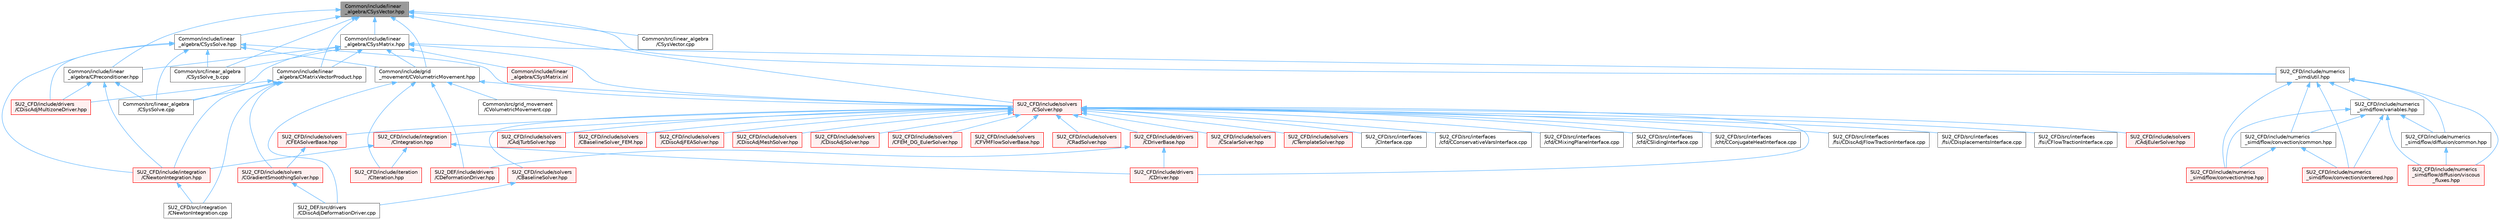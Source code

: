 digraph "Common/include/linear_algebra/CSysVector.hpp"
{
 // LATEX_PDF_SIZE
  bgcolor="transparent";
  edge [fontname=Helvetica,fontsize=10,labelfontname=Helvetica,labelfontsize=10];
  node [fontname=Helvetica,fontsize=10,shape=box,height=0.2,width=0.4];
  Node1 [id="Node000001",label="Common/include/linear\l_algebra/CSysVector.hpp",height=0.2,width=0.4,color="gray40", fillcolor="grey60", style="filled", fontcolor="black",tooltip="Declararion and inlines of the vector class used in the solution of large, distributed,..."];
  Node1 -> Node2 [id="edge1_Node000001_Node000002",dir="back",color="steelblue1",style="solid",tooltip=" "];
  Node2 [id="Node000002",label="Common/include/grid\l_movement/CVolumetricMovement.hpp",height=0.2,width=0.4,color="grey40", fillcolor="white", style="filled",URL="$CVolumetricMovement_8hpp.html",tooltip="Headers of the CVolumetricMovement class."];
  Node2 -> Node3 [id="edge2_Node000002_Node000003",dir="back",color="steelblue1",style="solid",tooltip=" "];
  Node3 [id="Node000003",label="Common/src/grid_movement\l/CVolumetricMovement.cpp",height=0.2,width=0.4,color="grey40", fillcolor="white", style="filled",URL="$CVolumetricMovement_8cpp.html",tooltip="Subroutines for moving mesh volume elements."];
  Node2 -> Node4 [id="edge3_Node000002_Node000004",dir="back",color="steelblue1",style="solid",tooltip=" "];
  Node4 [id="Node000004",label="SU2_CFD/include/iteration\l/CIteration.hpp",height=0.2,width=0.4,color="red", fillcolor="#FFF0F0", style="filled",URL="$CIteration_8hpp.html",tooltip="Headers of the iteration classes used by SU2_CFD. Each CIteration class represents an available physi..."];
  Node2 -> Node31 [id="edge4_Node000002_Node000031",dir="back",color="steelblue1",style="solid",tooltip=" "];
  Node31 [id="Node000031",label="SU2_CFD/include/solvers\l/CSolver.hpp",height=0.2,width=0.4,color="red", fillcolor="#FFF0F0", style="filled",URL="$CSolver_8hpp.html",tooltip="Headers of the CSolver class which is inherited by all of the other solvers."];
  Node31 -> Node32 [id="edge5_Node000031_Node000032",dir="back",color="steelblue1",style="solid",tooltip=" "];
  Node32 [id="Node000032",label="SU2_CFD/include/drivers\l/CDriver.hpp",height=0.2,width=0.4,color="red", fillcolor="#FFF0F0", style="filled",URL="$CDriver_8hpp.html",tooltip="Headers of the main subroutines for driving single or multi-zone problems. The subroutines and functi..."];
  Node31 -> Node42 [id="edge6_Node000031_Node000042",dir="back",color="steelblue1",style="solid",tooltip=" "];
  Node42 [id="Node000042",label="SU2_CFD/include/drivers\l/CDriverBase.hpp",height=0.2,width=0.4,color="red", fillcolor="#FFF0F0", style="filled",URL="$CDriverBase_8hpp.html",tooltip="Base class for all drivers."];
  Node42 -> Node32 [id="edge7_Node000042_Node000032",dir="back",color="steelblue1",style="solid",tooltip=" "];
  Node42 -> Node44 [id="edge8_Node000042_Node000044",dir="back",color="steelblue1",style="solid",tooltip=" "];
  Node44 [id="Node000044",label="SU2_DEF/include/drivers\l/CDeformationDriver.hpp",height=0.2,width=0.4,color="red", fillcolor="#FFF0F0", style="filled",URL="$CDeformationDriver_8hpp.html",tooltip="Headers of the main subroutines for driving the mesh deformation."];
  Node31 -> Node50 [id="edge9_Node000031_Node000050",dir="back",color="steelblue1",style="solid",tooltip=" "];
  Node50 [id="Node000050",label="SU2_CFD/include/integration\l/CIntegration.hpp",height=0.2,width=0.4,color="red", fillcolor="#FFF0F0", style="filled",URL="$CIntegration_8hpp.html",tooltip="Declaration of the main routines to orchestrate space and time integration."];
  Node50 -> Node32 [id="edge10_Node000050_Node000032",dir="back",color="steelblue1",style="solid",tooltip=" "];
  Node50 -> Node56 [id="edge11_Node000050_Node000056",dir="back",color="steelblue1",style="solid",tooltip=" "];
  Node56 [id="Node000056",label="SU2_CFD/include/integration\l/CNewtonIntegration.hpp",height=0.2,width=0.4,color="red", fillcolor="#FFF0F0", style="filled",URL="$CNewtonIntegration_8hpp.html",tooltip="Newton-Krylov integration."];
  Node56 -> Node57 [id="edge12_Node000056_Node000057",dir="back",color="steelblue1",style="solid",tooltip=" "];
  Node57 [id="Node000057",label="SU2_CFD/src/integration\l/CNewtonIntegration.cpp",height=0.2,width=0.4,color="grey40", fillcolor="white", style="filled",URL="$CNewtonIntegration_8cpp.html",tooltip="Newton-Krylov integration."];
  Node50 -> Node4 [id="edge13_Node000050_Node000004",dir="back",color="steelblue1",style="solid",tooltip=" "];
  Node31 -> Node63 [id="edge14_Node000031_Node000063",dir="back",color="steelblue1",style="solid",tooltip=" "];
  Node63 [id="Node000063",label="SU2_CFD/include/solvers\l/CAdjEulerSolver.hpp",height=0.2,width=0.4,color="red", fillcolor="#FFF0F0", style="filled",URL="$CAdjEulerSolver_8hpp.html",tooltip="Headers of the CAdjEulerSolver class."];
  Node31 -> Node68 [id="edge15_Node000031_Node000068",dir="back",color="steelblue1",style="solid",tooltip=" "];
  Node68 [id="Node000068",label="SU2_CFD/include/solvers\l/CAdjTurbSolver.hpp",height=0.2,width=0.4,color="red", fillcolor="#FFF0F0", style="filled",URL="$CAdjTurbSolver_8hpp.html",tooltip="Headers of the CAdjTurbSolver class."];
  Node31 -> Node70 [id="edge16_Node000031_Node000070",dir="back",color="steelblue1",style="solid",tooltip=" "];
  Node70 [id="Node000070",label="SU2_CFD/include/solvers\l/CBaselineSolver.hpp",height=0.2,width=0.4,color="red", fillcolor="#FFF0F0", style="filled",URL="$CBaselineSolver_8hpp.html",tooltip=" "];
  Node70 -> Node48 [id="edge17_Node000070_Node000048",dir="back",color="steelblue1",style="solid",tooltip=" "];
  Node48 [id="Node000048",label="SU2_DEF/src/drivers\l/CDiscAdjDeformationDriver.cpp",height=0.2,width=0.4,color="grey40", fillcolor="white", style="filled",URL="$CDiscAdjDeformationDriver_8cpp.html",tooltip="Main subroutines for driving the projection of sensitivities."];
  Node31 -> Node74 [id="edge18_Node000031_Node000074",dir="back",color="steelblue1",style="solid",tooltip=" "];
  Node74 [id="Node000074",label="SU2_CFD/include/solvers\l/CBaselineSolver_FEM.hpp",height=0.2,width=0.4,color="red", fillcolor="#FFF0F0", style="filled",URL="$CBaselineSolver__FEM_8hpp.html",tooltip=" "];
  Node31 -> Node76 [id="edge19_Node000031_Node000076",dir="back",color="steelblue1",style="solid",tooltip=" "];
  Node76 [id="Node000076",label="SU2_CFD/include/solvers\l/CDiscAdjFEASolver.hpp",height=0.2,width=0.4,color="red", fillcolor="#FFF0F0", style="filled",URL="$CDiscAdjFEASolver_8hpp.html",tooltip="Headers of the CDiscAdjFEASolver class."];
  Node31 -> Node78 [id="edge20_Node000031_Node000078",dir="back",color="steelblue1",style="solid",tooltip=" "];
  Node78 [id="Node000078",label="SU2_CFD/include/solvers\l/CDiscAdjMeshSolver.hpp",height=0.2,width=0.4,color="red", fillcolor="#FFF0F0", style="filled",URL="$CDiscAdjMeshSolver_8hpp.html",tooltip=" "];
  Node31 -> Node80 [id="edge21_Node000031_Node000080",dir="back",color="steelblue1",style="solid",tooltip=" "];
  Node80 [id="Node000080",label="SU2_CFD/include/solvers\l/CDiscAdjSolver.hpp",height=0.2,width=0.4,color="red", fillcolor="#FFF0F0", style="filled",URL="$CDiscAdjSolver_8hpp.html",tooltip="Headers of the CDiscAdjSolver class."];
  Node31 -> Node82 [id="edge22_Node000031_Node000082",dir="back",color="steelblue1",style="solid",tooltip=" "];
  Node82 [id="Node000082",label="SU2_CFD/include/solvers\l/CFEASolverBase.hpp",height=0.2,width=0.4,color="red", fillcolor="#FFF0F0", style="filled",URL="$CFEASolverBase_8hpp.html",tooltip=" "];
  Node82 -> Node87 [id="edge23_Node000082_Node000087",dir="back",color="steelblue1",style="solid",tooltip=" "];
  Node87 [id="Node000087",label="SU2_CFD/include/solvers\l/CGradientSmoothingSolver.hpp",height=0.2,width=0.4,color="red", fillcolor="#FFF0F0", style="filled",URL="$CGradientSmoothingSolver_8hpp.html",tooltip="SOlver class for Sobolev smoothing of sensitivities."];
  Node87 -> Node48 [id="edge24_Node000087_Node000048",dir="back",color="steelblue1",style="solid",tooltip=" "];
  Node31 -> Node90 [id="edge25_Node000031_Node000090",dir="back",color="steelblue1",style="solid",tooltip=" "];
  Node90 [id="Node000090",label="SU2_CFD/include/solvers\l/CFEM_DG_EulerSolver.hpp",height=0.2,width=0.4,color="red", fillcolor="#FFF0F0", style="filled",URL="$CFEM__DG__EulerSolver_8hpp.html",tooltip="Headers of the CFEM_DG_EulerSolver class."];
  Node31 -> Node94 [id="edge26_Node000031_Node000094",dir="back",color="steelblue1",style="solid",tooltip=" "];
  Node94 [id="Node000094",label="SU2_CFD/include/solvers\l/CFVMFlowSolverBase.hpp",height=0.2,width=0.4,color="red", fillcolor="#FFF0F0", style="filled",URL="$CFVMFlowSolverBase_8hpp.html",tooltip="Base class template for all FVM flow solvers."];
  Node31 -> Node108 [id="edge27_Node000031_Node000108",dir="back",color="steelblue1",style="solid",tooltip=" "];
  Node108 [id="Node000108",label="SU2_CFD/include/solvers\l/CRadSolver.hpp",height=0.2,width=0.4,color="red", fillcolor="#FFF0F0", style="filled",URL="$CRadSolver_8hpp.html",tooltip="Declaration and inlines of the class to compute a generic radiation solver."];
  Node31 -> Node112 [id="edge28_Node000031_Node000112",dir="back",color="steelblue1",style="solid",tooltip=" "];
  Node112 [id="Node000112",label="SU2_CFD/include/solvers\l/CScalarSolver.hpp",height=0.2,width=0.4,color="red", fillcolor="#FFF0F0", style="filled",URL="$CScalarSolver_8hpp.html",tooltip="Headers of the CScalarSolver class."];
  Node31 -> Node128 [id="edge29_Node000031_Node000128",dir="back",color="steelblue1",style="solid",tooltip=" "];
  Node128 [id="Node000128",label="SU2_CFD/include/solvers\l/CTemplateSolver.hpp",height=0.2,width=0.4,color="red", fillcolor="#FFF0F0", style="filled",URL="$CTemplateSolver_8hpp.html",tooltip="Headers of the CTemplateSolver class."];
  Node31 -> Node130 [id="edge30_Node000031_Node000130",dir="back",color="steelblue1",style="solid",tooltip=" "];
  Node130 [id="Node000130",label="SU2_CFD/src/interfaces\l/CInterface.cpp",height=0.2,width=0.4,color="grey40", fillcolor="white", style="filled",URL="$CInterface_8cpp.html",tooltip="Main subroutines for MPI transfer of information between zones."];
  Node31 -> Node131 [id="edge31_Node000031_Node000131",dir="back",color="steelblue1",style="solid",tooltip=" "];
  Node131 [id="Node000131",label="SU2_CFD/src/interfaces\l/cfd/CConservativeVarsInterface.cpp",height=0.2,width=0.4,color="grey40", fillcolor="white", style="filled",URL="$CConservativeVarsInterface_8cpp.html",tooltip="Declaration and inlines of the class to transfer conservative variables from a generic zone into anot..."];
  Node31 -> Node132 [id="edge32_Node000031_Node000132",dir="back",color="steelblue1",style="solid",tooltip=" "];
  Node132 [id="Node000132",label="SU2_CFD/src/interfaces\l/cfd/CMixingPlaneInterface.cpp",height=0.2,width=0.4,color="grey40", fillcolor="white", style="filled",URL="$CMixingPlaneInterface_8cpp.html",tooltip="Declaration and inlines of the class to transfer average variables needed for MixingPlane computation..."];
  Node31 -> Node133 [id="edge33_Node000031_Node000133",dir="back",color="steelblue1",style="solid",tooltip=" "];
  Node133 [id="Node000133",label="SU2_CFD/src/interfaces\l/cfd/CSlidingInterface.cpp",height=0.2,width=0.4,color="grey40", fillcolor="white", style="filled",URL="$CSlidingInterface_8cpp.html",tooltip="Declaration and inlines of the class to transfer conservative variables from a generic zone into anot..."];
  Node31 -> Node134 [id="edge34_Node000031_Node000134",dir="back",color="steelblue1",style="solid",tooltip=" "];
  Node134 [id="Node000134",label="SU2_CFD/src/interfaces\l/cht/CConjugateHeatInterface.cpp",height=0.2,width=0.4,color="grey40", fillcolor="white", style="filled",URL="$CConjugateHeatInterface_8cpp.html",tooltip="Declaration and inlines of the class to transfer temperature and heatflux density for conjugate heat ..."];
  Node31 -> Node135 [id="edge35_Node000031_Node000135",dir="back",color="steelblue1",style="solid",tooltip=" "];
  Node135 [id="Node000135",label="SU2_CFD/src/interfaces\l/fsi/CDiscAdjFlowTractionInterface.cpp",height=0.2,width=0.4,color="grey40", fillcolor="white", style="filled",URL="$CDiscAdjFlowTractionInterface_8cpp.html",tooltip="Declaration and inlines of the class to transfer flow tractions from a fluid zone into a structural z..."];
  Node31 -> Node136 [id="edge36_Node000031_Node000136",dir="back",color="steelblue1",style="solid",tooltip=" "];
  Node136 [id="Node000136",label="SU2_CFD/src/interfaces\l/fsi/CDisplacementsInterface.cpp",height=0.2,width=0.4,color="grey40", fillcolor="white", style="filled",URL="$CDisplacementsInterface_8cpp.html",tooltip="Main subroutines for transferring boundary displacements."];
  Node31 -> Node137 [id="edge37_Node000031_Node000137",dir="back",color="steelblue1",style="solid",tooltip=" "];
  Node137 [id="Node000137",label="SU2_CFD/src/interfaces\l/fsi/CFlowTractionInterface.cpp",height=0.2,width=0.4,color="grey40", fillcolor="white", style="filled",URL="$CFlowTractionInterface_8cpp.html",tooltip="Declaration and inlines of the class to transfer flow tractions from a fluid zone into a structural z..."];
  Node2 -> Node44 [id="edge38_Node000002_Node000044",dir="back",color="steelblue1",style="solid",tooltip=" "];
  Node2 -> Node48 [id="edge39_Node000002_Node000048",dir="back",color="steelblue1",style="solid",tooltip=" "];
  Node1 -> Node153 [id="edge40_Node000001_Node000153",dir="back",color="steelblue1",style="solid",tooltip=" "];
  Node153 [id="Node000153",label="Common/include/linear\l_algebra/CMatrixVectorProduct.hpp",height=0.2,width=0.4,color="grey40", fillcolor="white", style="filled",URL="$CMatrixVectorProduct_8hpp.html",tooltip="Headers for the classes related to sparse matrix-vector product wrappers. The actual operations are c..."];
  Node153 -> Node154 [id="edge41_Node000153_Node000154",dir="back",color="steelblue1",style="solid",tooltip=" "];
  Node154 [id="Node000154",label="Common/src/linear_algebra\l/CSysSolve.cpp",height=0.2,width=0.4,color="grey40", fillcolor="white", style="filled",URL="$CSysSolve_8cpp.html",tooltip="Main classes required for solving linear systems of equations."];
  Node153 -> Node38 [id="edge42_Node000153_Node000038",dir="back",color="steelblue1",style="solid",tooltip=" "];
  Node38 [id="Node000038",label="SU2_CFD/include/drivers\l/CDiscAdjMultizoneDriver.hpp",height=0.2,width=0.4,color="red", fillcolor="#FFF0F0", style="filled",URL="$CDiscAdjMultizoneDriver_8hpp.html",tooltip=" "];
  Node153 -> Node56 [id="edge43_Node000153_Node000056",dir="back",color="steelblue1",style="solid",tooltip=" "];
  Node153 -> Node87 [id="edge44_Node000153_Node000087",dir="back",color="steelblue1",style="solid",tooltip=" "];
  Node153 -> Node57 [id="edge45_Node000153_Node000057",dir="back",color="steelblue1",style="solid",tooltip=" "];
  Node1 -> Node155 [id="edge46_Node000001_Node000155",dir="back",color="steelblue1",style="solid",tooltip=" "];
  Node155 [id="Node000155",label="Common/include/linear\l_algebra/CPreconditioner.hpp",height=0.2,width=0.4,color="grey40", fillcolor="white", style="filled",URL="$CPreconditioner_8hpp.html",tooltip="Classes related to linear preconditioner wrappers. The actual operations are currently implemented mo..."];
  Node155 -> Node154 [id="edge47_Node000155_Node000154",dir="back",color="steelblue1",style="solid",tooltip=" "];
  Node155 -> Node38 [id="edge48_Node000155_Node000038",dir="back",color="steelblue1",style="solid",tooltip=" "];
  Node155 -> Node56 [id="edge49_Node000155_Node000056",dir="back",color="steelblue1",style="solid",tooltip=" "];
  Node1 -> Node156 [id="edge50_Node000001_Node000156",dir="back",color="steelblue1",style="solid",tooltip=" "];
  Node156 [id="Node000156",label="Common/include/linear\l_algebra/CSysMatrix.hpp",height=0.2,width=0.4,color="grey40", fillcolor="white", style="filled",URL="$CSysMatrix_8hpp.html",tooltip="Declaration of the block-sparse matrix class. The implemtation is in CSysMatrix.cpp."];
  Node156 -> Node2 [id="edge51_Node000156_Node000002",dir="back",color="steelblue1",style="solid",tooltip=" "];
  Node156 -> Node153 [id="edge52_Node000156_Node000153",dir="back",color="steelblue1",style="solid",tooltip=" "];
  Node156 -> Node155 [id="edge53_Node000156_Node000155",dir="back",color="steelblue1",style="solid",tooltip=" "];
  Node156 -> Node157 [id="edge54_Node000156_Node000157",dir="back",color="steelblue1",style="solid",tooltip=" "];
  Node157 [id="Node000157",label="Common/include/linear\l_algebra/CSysMatrix.inl",height=0.2,width=0.4,color="red", fillcolor="#FFF0F0", style="filled",URL="$CSysMatrix_8inl.html",tooltip="Inline subroutines of the CSysMatrix.hpp file."];
  Node156 -> Node154 [id="edge55_Node000156_Node000154",dir="back",color="steelblue1",style="solid",tooltip=" "];
  Node156 -> Node159 [id="edge56_Node000156_Node000159",dir="back",color="steelblue1",style="solid",tooltip=" "];
  Node159 [id="Node000159",label="Common/src/linear_algebra\l/CSysSolve_b.cpp",height=0.2,width=0.4,color="grey40", fillcolor="white", style="filled",URL="$CSysSolve__b_8cpp.html",tooltip="Routines for the linear solver used in the reverse sweep of AD."];
  Node156 -> Node160 [id="edge57_Node000156_Node000160",dir="back",color="steelblue1",style="solid",tooltip=" "];
  Node160 [id="Node000160",label="SU2_CFD/include/numerics\l_simd/util.hpp",height=0.2,width=0.4,color="grey40", fillcolor="white", style="filled",URL="$util_8hpp.html",tooltip="Generic auxiliary functions."];
  Node160 -> Node161 [id="edge58_Node000160_Node000161",dir="back",color="steelblue1",style="solid",tooltip=" "];
  Node161 [id="Node000161",label="SU2_CFD/include/numerics\l_simd/flow/convection/centered.hpp",height=0.2,width=0.4,color="red", fillcolor="#FFF0F0", style="filled",URL="$simd_2flow_2convection_2centered_8hpp.html",tooltip="Centered convective schemes."];
  Node160 -> Node163 [id="edge59_Node000160_Node000163",dir="back",color="steelblue1",style="solid",tooltip=" "];
  Node163 [id="Node000163",label="SU2_CFD/include/numerics\l_simd/flow/convection/common.hpp",height=0.2,width=0.4,color="grey40", fillcolor="white", style="filled",URL="$convection_2common_8hpp.html",tooltip="Common convection-related methods."];
  Node163 -> Node161 [id="edge60_Node000163_Node000161",dir="back",color="steelblue1",style="solid",tooltip=" "];
  Node163 -> Node164 [id="edge61_Node000163_Node000164",dir="back",color="steelblue1",style="solid",tooltip=" "];
  Node164 [id="Node000164",label="SU2_CFD/include/numerics\l_simd/flow/convection/roe.hpp",height=0.2,width=0.4,color="red", fillcolor="#FFF0F0", style="filled",URL="$simd_2flow_2convection_2roe_8hpp.html",tooltip="Roe-family of convective schemes."];
  Node160 -> Node164 [id="edge62_Node000160_Node000164",dir="back",color="steelblue1",style="solid",tooltip=" "];
  Node160 -> Node165 [id="edge63_Node000160_Node000165",dir="back",color="steelblue1",style="solid",tooltip=" "];
  Node165 [id="Node000165",label="SU2_CFD/include/numerics\l_simd/flow/diffusion/common.hpp",height=0.2,width=0.4,color="grey40", fillcolor="white", style="filled",URL="$diffusion_2common_8hpp.html",tooltip="Helper functions for viscous methods."];
  Node165 -> Node166 [id="edge64_Node000165_Node000166",dir="back",color="steelblue1",style="solid",tooltip=" "];
  Node166 [id="Node000166",label="SU2_CFD/include/numerics\l_simd/flow/diffusion/viscous\l_fluxes.hpp",height=0.2,width=0.4,color="red", fillcolor="#FFF0F0", style="filled",URL="$viscous__fluxes_8hpp.html",tooltip="Decorator classes for computation of viscous fluxes."];
  Node160 -> Node166 [id="edge65_Node000160_Node000166",dir="back",color="steelblue1",style="solid",tooltip=" "];
  Node160 -> Node167 [id="edge66_Node000160_Node000167",dir="back",color="steelblue1",style="solid",tooltip=" "];
  Node167 [id="Node000167",label="SU2_CFD/include/numerics\l_simd/flow/variables.hpp",height=0.2,width=0.4,color="grey40", fillcolor="white", style="filled",URL="$variables_8hpp.html",tooltip="Collection of types to store physical variables."];
  Node167 -> Node161 [id="edge67_Node000167_Node000161",dir="back",color="steelblue1",style="solid",tooltip=" "];
  Node167 -> Node163 [id="edge68_Node000167_Node000163",dir="back",color="steelblue1",style="solid",tooltip=" "];
  Node167 -> Node164 [id="edge69_Node000167_Node000164",dir="back",color="steelblue1",style="solid",tooltip=" "];
  Node167 -> Node165 [id="edge70_Node000167_Node000165",dir="back",color="steelblue1",style="solid",tooltip=" "];
  Node167 -> Node166 [id="edge71_Node000167_Node000166",dir="back",color="steelblue1",style="solid",tooltip=" "];
  Node156 -> Node31 [id="edge72_Node000156_Node000031",dir="back",color="steelblue1",style="solid",tooltip=" "];
  Node1 -> Node168 [id="edge73_Node000001_Node000168",dir="back",color="steelblue1",style="solid",tooltip=" "];
  Node168 [id="Node000168",label="Common/include/linear\l_algebra/CSysSolve.hpp",height=0.2,width=0.4,color="grey40", fillcolor="white", style="filled",URL="$CSysSolve_8hpp.html",tooltip="Headers for the classes related to linear solvers (CG, FGMRES, etc) The subroutines and functions are..."];
  Node168 -> Node2 [id="edge74_Node000168_Node000002",dir="back",color="steelblue1",style="solid",tooltip=" "];
  Node168 -> Node154 [id="edge75_Node000168_Node000154",dir="back",color="steelblue1",style="solid",tooltip=" "];
  Node168 -> Node159 [id="edge76_Node000168_Node000159",dir="back",color="steelblue1",style="solid",tooltip=" "];
  Node168 -> Node38 [id="edge77_Node000168_Node000038",dir="back",color="steelblue1",style="solid",tooltip=" "];
  Node168 -> Node56 [id="edge78_Node000168_Node000056",dir="back",color="steelblue1",style="solid",tooltip=" "];
  Node168 -> Node31 [id="edge79_Node000168_Node000031",dir="back",color="steelblue1",style="solid",tooltip=" "];
  Node1 -> Node159 [id="edge80_Node000001_Node000159",dir="back",color="steelblue1",style="solid",tooltip=" "];
  Node1 -> Node169 [id="edge81_Node000001_Node000169",dir="back",color="steelblue1",style="solid",tooltip=" "];
  Node169 [id="Node000169",label="Common/src/linear_algebra\l/CSysVector.cpp",height=0.2,width=0.4,color="grey40", fillcolor="white", style="filled",URL="$CSysVector_8cpp.html",tooltip="Implementation and explicit instantiations of CSysVector."];
  Node1 -> Node160 [id="edge82_Node000001_Node000160",dir="back",color="steelblue1",style="solid",tooltip=" "];
  Node1 -> Node31 [id="edge83_Node000001_Node000031",dir="back",color="steelblue1",style="solid",tooltip=" "];
}

